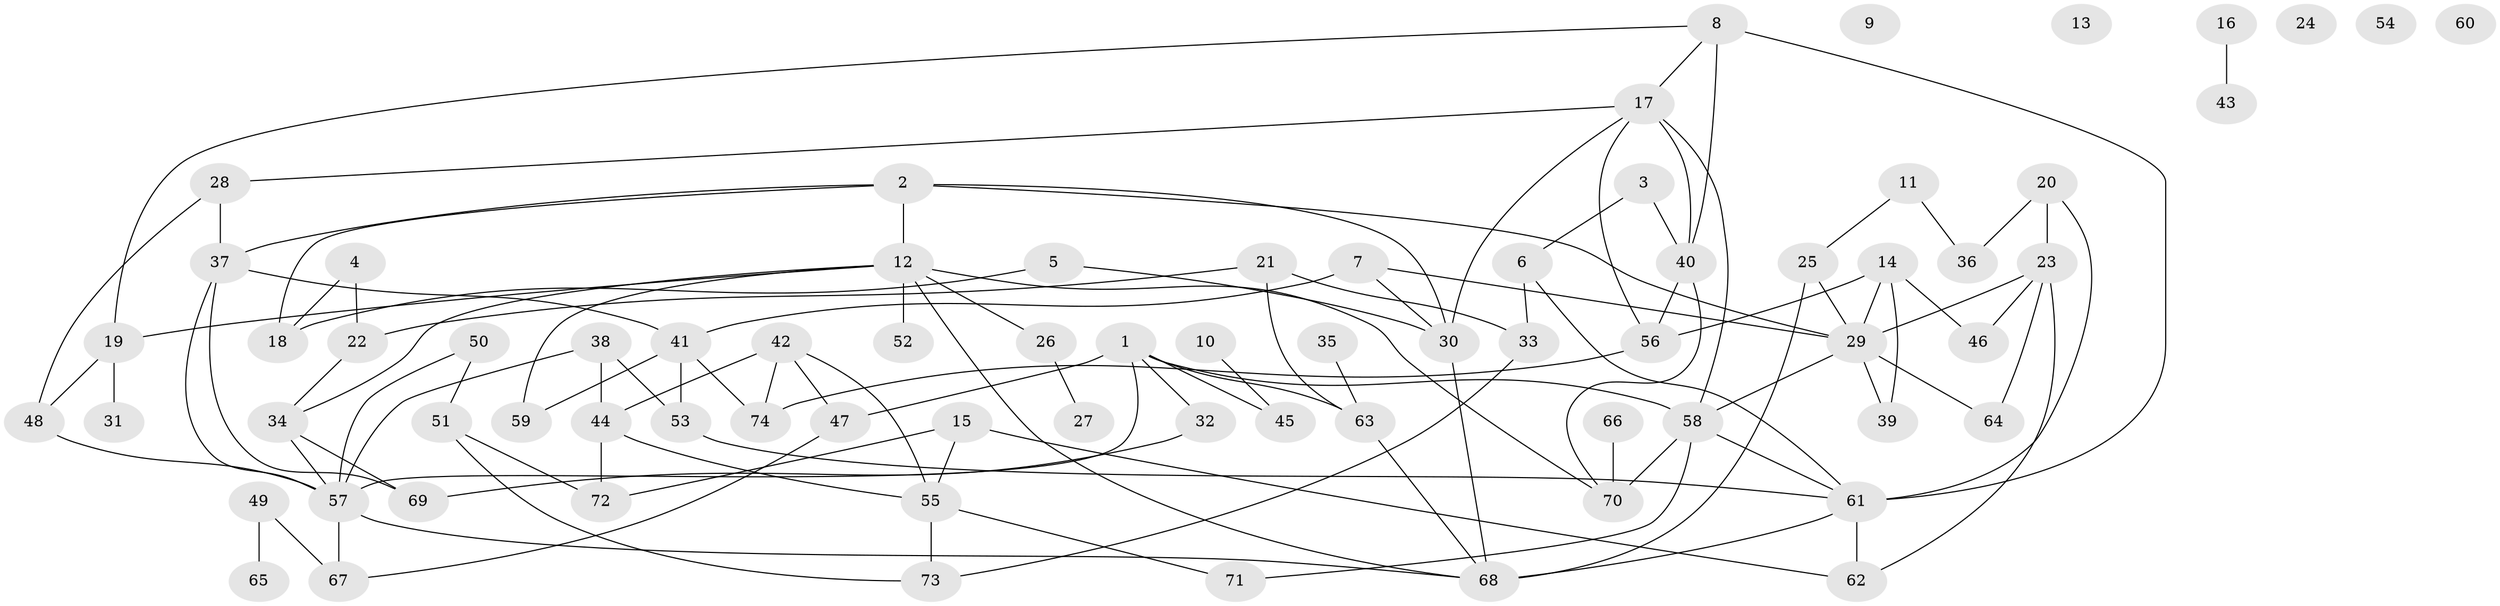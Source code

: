 // coarse degree distribution, {2: 0.18181818181818182, 0: 0.11363636363636363, 1: 0.20454545454545456, 5: 0.11363636363636363, 4: 0.06818181818181818, 3: 0.20454545454545456, 6: 0.06818181818181818, 15: 0.022727272727272728, 8: 0.022727272727272728}
// Generated by graph-tools (version 1.1) at 2025/43/03/04/25 21:43:57]
// undirected, 74 vertices, 114 edges
graph export_dot {
graph [start="1"]
  node [color=gray90,style=filled];
  1;
  2;
  3;
  4;
  5;
  6;
  7;
  8;
  9;
  10;
  11;
  12;
  13;
  14;
  15;
  16;
  17;
  18;
  19;
  20;
  21;
  22;
  23;
  24;
  25;
  26;
  27;
  28;
  29;
  30;
  31;
  32;
  33;
  34;
  35;
  36;
  37;
  38;
  39;
  40;
  41;
  42;
  43;
  44;
  45;
  46;
  47;
  48;
  49;
  50;
  51;
  52;
  53;
  54;
  55;
  56;
  57;
  58;
  59;
  60;
  61;
  62;
  63;
  64;
  65;
  66;
  67;
  68;
  69;
  70;
  71;
  72;
  73;
  74;
  1 -- 32;
  1 -- 45;
  1 -- 47;
  1 -- 57;
  1 -- 58;
  1 -- 63;
  2 -- 12;
  2 -- 18;
  2 -- 29;
  2 -- 30;
  2 -- 37;
  3 -- 6;
  3 -- 40;
  4 -- 18;
  4 -- 22;
  5 -- 18;
  5 -- 30;
  6 -- 33;
  6 -- 61;
  7 -- 29;
  7 -- 30;
  7 -- 41;
  8 -- 17;
  8 -- 19;
  8 -- 40;
  8 -- 61;
  10 -- 45;
  11 -- 25;
  11 -- 36;
  12 -- 19;
  12 -- 26;
  12 -- 34;
  12 -- 52;
  12 -- 59;
  12 -- 68;
  12 -- 70;
  14 -- 29;
  14 -- 39;
  14 -- 46;
  14 -- 56;
  15 -- 55;
  15 -- 62;
  15 -- 72;
  16 -- 43;
  17 -- 28;
  17 -- 30;
  17 -- 40;
  17 -- 56;
  17 -- 58;
  19 -- 31;
  19 -- 48;
  20 -- 23;
  20 -- 36;
  20 -- 61;
  21 -- 22;
  21 -- 33;
  21 -- 63;
  22 -- 34;
  23 -- 29;
  23 -- 46;
  23 -- 62;
  23 -- 64;
  25 -- 29;
  25 -- 68;
  26 -- 27;
  28 -- 37;
  28 -- 48;
  29 -- 39;
  29 -- 58;
  29 -- 64;
  30 -- 68;
  32 -- 69;
  33 -- 73;
  34 -- 57;
  34 -- 69;
  35 -- 63;
  37 -- 41;
  37 -- 57;
  37 -- 69;
  38 -- 44;
  38 -- 53;
  38 -- 57;
  40 -- 56;
  40 -- 70;
  41 -- 53;
  41 -- 59;
  41 -- 74;
  42 -- 44;
  42 -- 47;
  42 -- 55;
  42 -- 74;
  44 -- 55;
  44 -- 72;
  47 -- 67;
  48 -- 57;
  49 -- 65;
  49 -- 67;
  50 -- 51;
  50 -- 57;
  51 -- 72;
  51 -- 73;
  53 -- 61;
  55 -- 71;
  55 -- 73;
  56 -- 74;
  57 -- 67;
  57 -- 68;
  58 -- 61;
  58 -- 70;
  58 -- 71;
  61 -- 62;
  61 -- 68;
  63 -- 68;
  66 -- 70;
}
